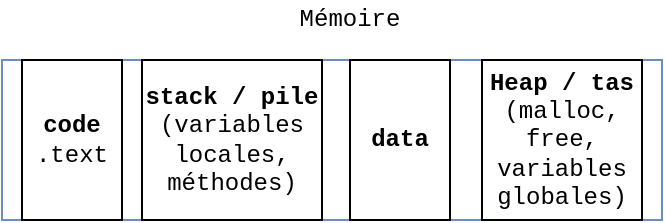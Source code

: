 <mxfile version="16.2.7" type="device" pages="2"><diagram id="5bsmwkQRdwuDhOqjPBzb" name="Page-1"><mxGraphModel dx="1422" dy="882" grid="1" gridSize="10" guides="1" tooltips="1" connect="1" arrows="1" fold="1" page="1" pageScale="1" pageWidth="827" pageHeight="1169" math="0" shadow="0"><root><mxCell id="0"/><mxCell id="1" parent="0"/><mxCell id="b2o2txKiGzAj89bGI9rL-1" value="Mémoire" style="text;html=1;strokeColor=none;fillColor=none;align=center;verticalAlign=middle;whiteSpace=wrap;rounded=0;fontFamily=Courier New;" parent="1" vertex="1"><mxGeometry x="394" y="410" width="40" height="20" as="geometry"/></mxCell><mxCell id="b2o2txKiGzAj89bGI9rL-2" value="" style="rounded=0;whiteSpace=wrap;html=1;strokeColor=#6c8ebf;fillColor=none;" parent="1" vertex="1"><mxGeometry x="240" y="440" width="330" height="80" as="geometry"/></mxCell><mxCell id="b2o2txKiGzAj89bGI9rL-3" value="&lt;b&gt;code&lt;br&gt;&lt;/b&gt;.text" style="rounded=0;whiteSpace=wrap;html=1;fillColor=none;fontFamily=Courier New;horizontal=1;" parent="1" vertex="1"><mxGeometry x="250" y="440" width="50" height="80" as="geometry"/></mxCell><mxCell id="b2o2txKiGzAj89bGI9rL-4" value="&lt;b&gt;stack / pile&lt;br&gt;&lt;/b&gt;(variables locales, méthodes)" style="rounded=0;whiteSpace=wrap;html=1;fillColor=none;fontFamily=Courier New;horizontal=1;" parent="1" vertex="1"><mxGeometry x="310" y="440" width="90" height="80" as="geometry"/></mxCell><mxCell id="b2o2txKiGzAj89bGI9rL-5" value="&lt;b&gt;data&lt;/b&gt;" style="rounded=0;whiteSpace=wrap;html=1;fillColor=none;fontFamily=Courier New;horizontal=1;" parent="1" vertex="1"><mxGeometry x="414" y="440" width="50" height="80" as="geometry"/></mxCell><mxCell id="b2o2txKiGzAj89bGI9rL-6" value="&lt;b&gt;Heap / tas&lt;/b&gt;&lt;br&gt;(malloc, free, variables globales)" style="rounded=0;whiteSpace=wrap;html=1;fillColor=none;fontFamily=Courier New;horizontal=1;" parent="1" vertex="1"><mxGeometry x="480" y="440" width="80" height="80" as="geometry"/></mxCell></root></mxGraphModel></diagram><diagram id="hPap2hDz0UJxUxqqU2D_" name="Page-2"><mxGraphModel dx="782" dy="789" grid="1" gridSize="10" guides="1" tooltips="1" connect="1" arrows="1" fold="1" page="1" pageScale="1" pageWidth="827" pageHeight="1169" math="0" shadow="0"><root><mxCell id="3t36V0XYiCLsNyWcIuvX-0"/><mxCell id="3t36V0XYiCLsNyWcIuvX-1" parent="3t36V0XYiCLsNyWcIuvX-0"/><mxCell id="n7drWppWXiEHWDL4gxVI-0" value="Mémoire" style="text;html=1;strokeColor=none;fillColor=none;align=center;verticalAlign=middle;whiteSpace=wrap;rounded=0;fontFamily=Courier New;" parent="3t36V0XYiCLsNyWcIuvX-1" vertex="1"><mxGeometry x="394" y="410" width="40" height="20" as="geometry"/></mxCell><mxCell id="n7drWppWXiEHWDL4gxVI-1" value="" style="rounded=0;whiteSpace=wrap;html=1;strokeColor=#6c8ebf;fillColor=none;" parent="3t36V0XYiCLsNyWcIuvX-1" vertex="1"><mxGeometry x="240" y="440" width="330" height="80" as="geometry"/></mxCell><mxCell id="n7drWppWXiEHWDL4gxVI-2" value="&lt;b&gt;code&lt;br&gt;&lt;/b&gt;.text" style="rounded=0;whiteSpace=wrap;html=1;fillColor=none;fontFamily=Courier New;horizontal=1;" parent="3t36V0XYiCLsNyWcIuvX-1" vertex="1"><mxGeometry x="250" y="440" width="50" height="80" as="geometry"/></mxCell><mxCell id="n7drWppWXiEHWDL4gxVI-3" value="&lt;b&gt;stack / pile&lt;br&gt;&lt;/b&gt;(variables locales, méthodes)" style="rounded=0;whiteSpace=wrap;html=1;fillColor=none;fontFamily=Courier New;horizontal=1;" parent="3t36V0XYiCLsNyWcIuvX-1" vertex="1"><mxGeometry x="310" y="440" width="90" height="80" as="geometry"/></mxCell><mxCell id="n7drWppWXiEHWDL4gxVI-4" value="&lt;b&gt;data&lt;/b&gt;" style="rounded=0;whiteSpace=wrap;html=1;fillColor=none;fontFamily=Courier New;horizontal=1;" parent="3t36V0XYiCLsNyWcIuvX-1" vertex="1"><mxGeometry x="414" y="440" width="50" height="80" as="geometry"/></mxCell><mxCell id="n7drWppWXiEHWDL4gxVI-5" value="&lt;b&gt;Heap / tas&lt;/b&gt;&lt;br&gt;(malloc, free, variables globales)" style="rounded=0;whiteSpace=wrap;html=1;fillColor=none;fontFamily=Courier New;horizontal=1;" parent="3t36V0XYiCLsNyWcIuvX-1" vertex="1"><mxGeometry x="480" y="440" width="80" height="80" as="geometry"/></mxCell><mxCell id="L4MTX1O0auGLaPHZiEtr-0" value="&lt;b&gt;cache&lt;/b&gt;" style="rounded=0;whiteSpace=wrap;html=1;fillColor=none;fontFamily=Courier New;horizontal=1;" vertex="1" parent="3t36V0XYiCLsNyWcIuvX-1"><mxGeometry x="600" y="440" width="50" height="80" as="geometry"/></mxCell><mxCell id="L4MTX1O0auGLaPHZiEtr-1" value="" style="verticalLabelPosition=bottom;shadow=0;dashed=0;align=center;html=1;verticalAlign=top;strokeWidth=1;shape=mxgraph.mockup.markup.curlyBrace;strokeColor=#000000;rotation=-180;" vertex="1" parent="3t36V0XYiCLsNyWcIuvX-1"><mxGeometry x="250" y="520" width="50" height="20" as="geometry"/></mxCell><mxCell id="L4MTX1O0auGLaPHZiEtr-2" value="" style="verticalLabelPosition=bottom;shadow=0;dashed=0;align=center;html=1;verticalAlign=top;strokeWidth=1;shape=mxgraph.mockup.markup.curlyBrace;strokeColor=#000000;rotation=-180;" vertex="1" parent="3t36V0XYiCLsNyWcIuvX-1"><mxGeometry x="310" y="520" width="90" height="20" as="geometry"/></mxCell><mxCell id="L4MTX1O0auGLaPHZiEtr-3" value="" style="verticalLabelPosition=bottom;shadow=0;dashed=0;align=center;html=1;verticalAlign=top;strokeWidth=1;shape=mxgraph.mockup.markup.curlyBrace;strokeColor=#000000;rotation=-180;" vertex="1" parent="3t36V0XYiCLsNyWcIuvX-1"><mxGeometry x="414" y="520" width="50" height="20" as="geometry"/></mxCell><mxCell id="L4MTX1O0auGLaPHZiEtr-4" value="" style="verticalLabelPosition=bottom;shadow=0;dashed=0;align=center;html=1;verticalAlign=top;strokeWidth=1;shape=mxgraph.mockup.markup.curlyBrace;strokeColor=#000000;rotation=-180;" vertex="1" parent="3t36V0XYiCLsNyWcIuvX-1"><mxGeometry x="480" y="520" width="80" height="20" as="geometry"/></mxCell><mxCell id="L4MTX1O0auGLaPHZiEtr-5" value="" style="verticalLabelPosition=bottom;shadow=0;dashed=0;align=center;html=1;verticalAlign=top;strokeWidth=1;shape=mxgraph.mockup.markup.curlyBrace;strokeColor=#000000;rotation=-180;" vertex="1" parent="3t36V0XYiCLsNyWcIuvX-1"><mxGeometry x="600" y="520" width="50" height="20" as="geometry"/></mxCell><mxCell id="L4MTX1O0auGLaPHZiEtr-6" value="Callgrind" style="text;html=1;strokeColor=none;fillColor=none;align=center;verticalAlign=middle;whiteSpace=wrap;rounded=0;" vertex="1" parent="3t36V0XYiCLsNyWcIuvX-1"><mxGeometry x="245" y="540" width="60" height="30" as="geometry"/></mxCell><mxCell id="L4MTX1O0auGLaPHZiEtr-7" value="Memcheck&lt;br&gt;Massif" style="text;html=1;strokeColor=none;fillColor=none;align=center;verticalAlign=middle;whiteSpace=wrap;rounded=0;" vertex="1" parent="3t36V0XYiCLsNyWcIuvX-1"><mxGeometry x="325" y="540" width="60" height="30" as="geometry"/></mxCell><mxCell id="L4MTX1O0auGLaPHZiEtr-8" value="Memcheck" style="text;html=1;strokeColor=none;fillColor=none;align=center;verticalAlign=middle;whiteSpace=wrap;rounded=0;" vertex="1" parent="3t36V0XYiCLsNyWcIuvX-1"><mxGeometry x="409" y="540" width="60" height="30" as="geometry"/></mxCell><mxCell id="L4MTX1O0auGLaPHZiEtr-9" value="Memcheck&lt;br&gt;Massif" style="text;html=1;strokeColor=none;fillColor=none;align=center;verticalAlign=middle;whiteSpace=wrap;rounded=0;" vertex="1" parent="3t36V0XYiCLsNyWcIuvX-1"><mxGeometry x="490" y="540" width="60" height="30" as="geometry"/></mxCell><mxCell id="L4MTX1O0auGLaPHZiEtr-10" value="Cachegrind" style="text;html=1;strokeColor=none;fillColor=none;align=center;verticalAlign=middle;whiteSpace=wrap;rounded=0;" vertex="1" parent="3t36V0XYiCLsNyWcIuvX-1"><mxGeometry x="595" y="540" width="60" height="30" as="geometry"/></mxCell></root></mxGraphModel></diagram></mxfile>